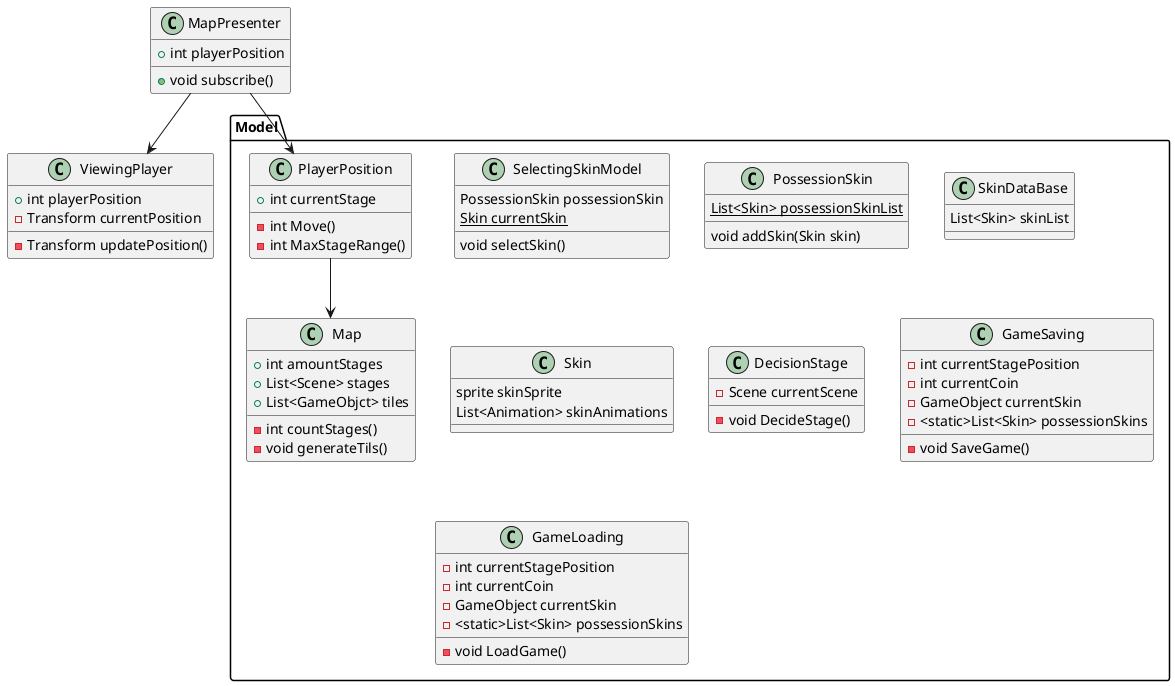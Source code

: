 @startuml MapScene
class MapPresenter{
    +int playerPosition
    +void subscribe()
}
class ViewingPlayer{
    +int playerPosition
    -Transform currentPosition
    -Transform updatePosition()
}
namespace Model{
    class SelectingSkinModel{
        PossessionSkin possessionSkin
        {Static}Skin currentSkin
        void selectSkin()
    }
    class PossessionSkin{
        {static}List<Skin> possessionSkinList
        void addSkin(Skin skin)
    }
    class SkinDataBase{
        List<Skin> skinList
    }
    class Skin{
        sprite skinSprite
        List<Animation> skinAnimations
    }
class Map{
    +int amountStages
    +List<Scene> stages
    +List<GameObjct> tiles
    -int countStages()
    -void generateTils()
}
class PlayerPosition{
    +int currentStage
    -int Move()
    -int MaxStageRange()
}
class DecisionStage{
    -Scene currentScene
    -void DecideStage()
}
class GameSaving{
    -int currentStagePosition
    -int currentCoin
    -GameObject currentSkin
    -<static>List<Skin> possessionSkins
    -void SaveGame()
}
class GameLoading{
    -int currentStagePosition
    -int currentCoin
    -GameObject currentSkin
    -<static>List<Skin> possessionSkins
    -void LoadGame()
}
}
PlayerPosition-->Map
MapPresenter-->PlayerPosition
MapPresenter-->ViewingPlayer
@enduml